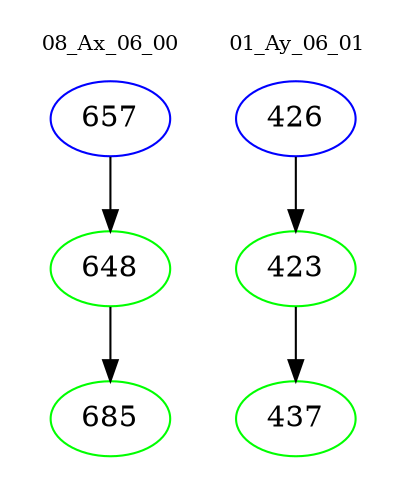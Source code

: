 digraph{
subgraph cluster_0 {
color = white
label = "08_Ax_06_00";
fontsize=10;
T0_657 [label="657", color="blue"]
T0_657 -> T0_648 [color="black"]
T0_648 [label="648", color="green"]
T0_648 -> T0_685 [color="black"]
T0_685 [label="685", color="green"]
}
subgraph cluster_1 {
color = white
label = "01_Ay_06_01";
fontsize=10;
T1_426 [label="426", color="blue"]
T1_426 -> T1_423 [color="black"]
T1_423 [label="423", color="green"]
T1_423 -> T1_437 [color="black"]
T1_437 [label="437", color="green"]
}
}
